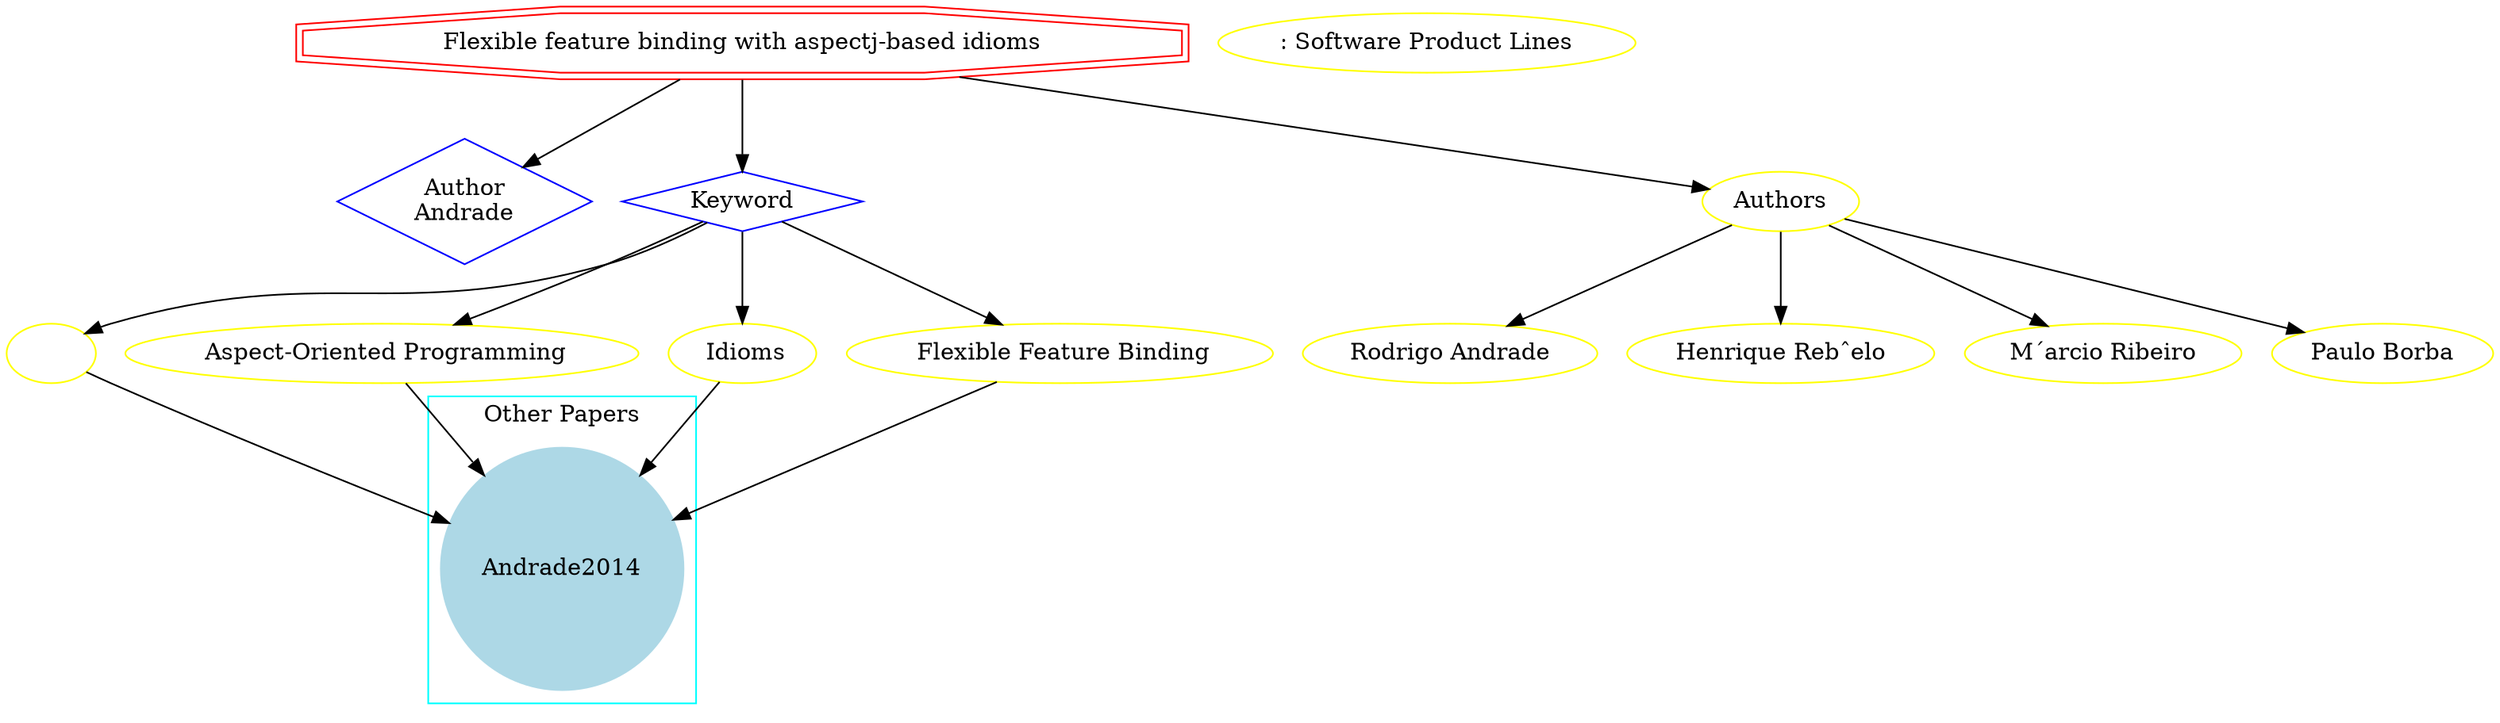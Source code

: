 strict digraph mind_map99 {
	node [color=red shape=doubleoctagon]
	"Flexible feature binding with aspectj-based idioms"
	node [color=blue shape=diamond]
	"Author
Andrade"
	Keyword
	"Flexible feature binding with aspectj-based idioms" -> "Author
Andrade"
	"Flexible feature binding with aspectj-based idioms" -> Keyword
	node [color=yellow shape=ellipse]
	": Software Product Lines"
	Keyword -> "":" Software Product Lines"
	" Aspect-Oriented Programming"
	Keyword -> " Aspect-Oriented Programming"
	" Idioms"
	Keyword -> " Idioms"
	" Flexible Feature Binding"
	Keyword -> " Flexible Feature Binding"
	subgraph cluster_0 {
		node [style=filled]
		node [color=lightblue shape=circle]
		label="Other Papers"
		color=cyan
		Andrade2014
	}
	"":" Software Product Lines" -> Andrade2014
	" Aspect-Oriented Programming" -> Andrade2014
	" Idioms" -> Andrade2014
	" Flexible Feature Binding" -> Andrade2014
	"Flexible feature binding with aspectj-based idioms" -> Authors
	Authors -> "Rodrigo Andrade"
	Authors -> "Henrique Rebˆelo"
	Authors -> "M´arcio Ribeiro"
	Authors -> "Paulo Borba"
}
